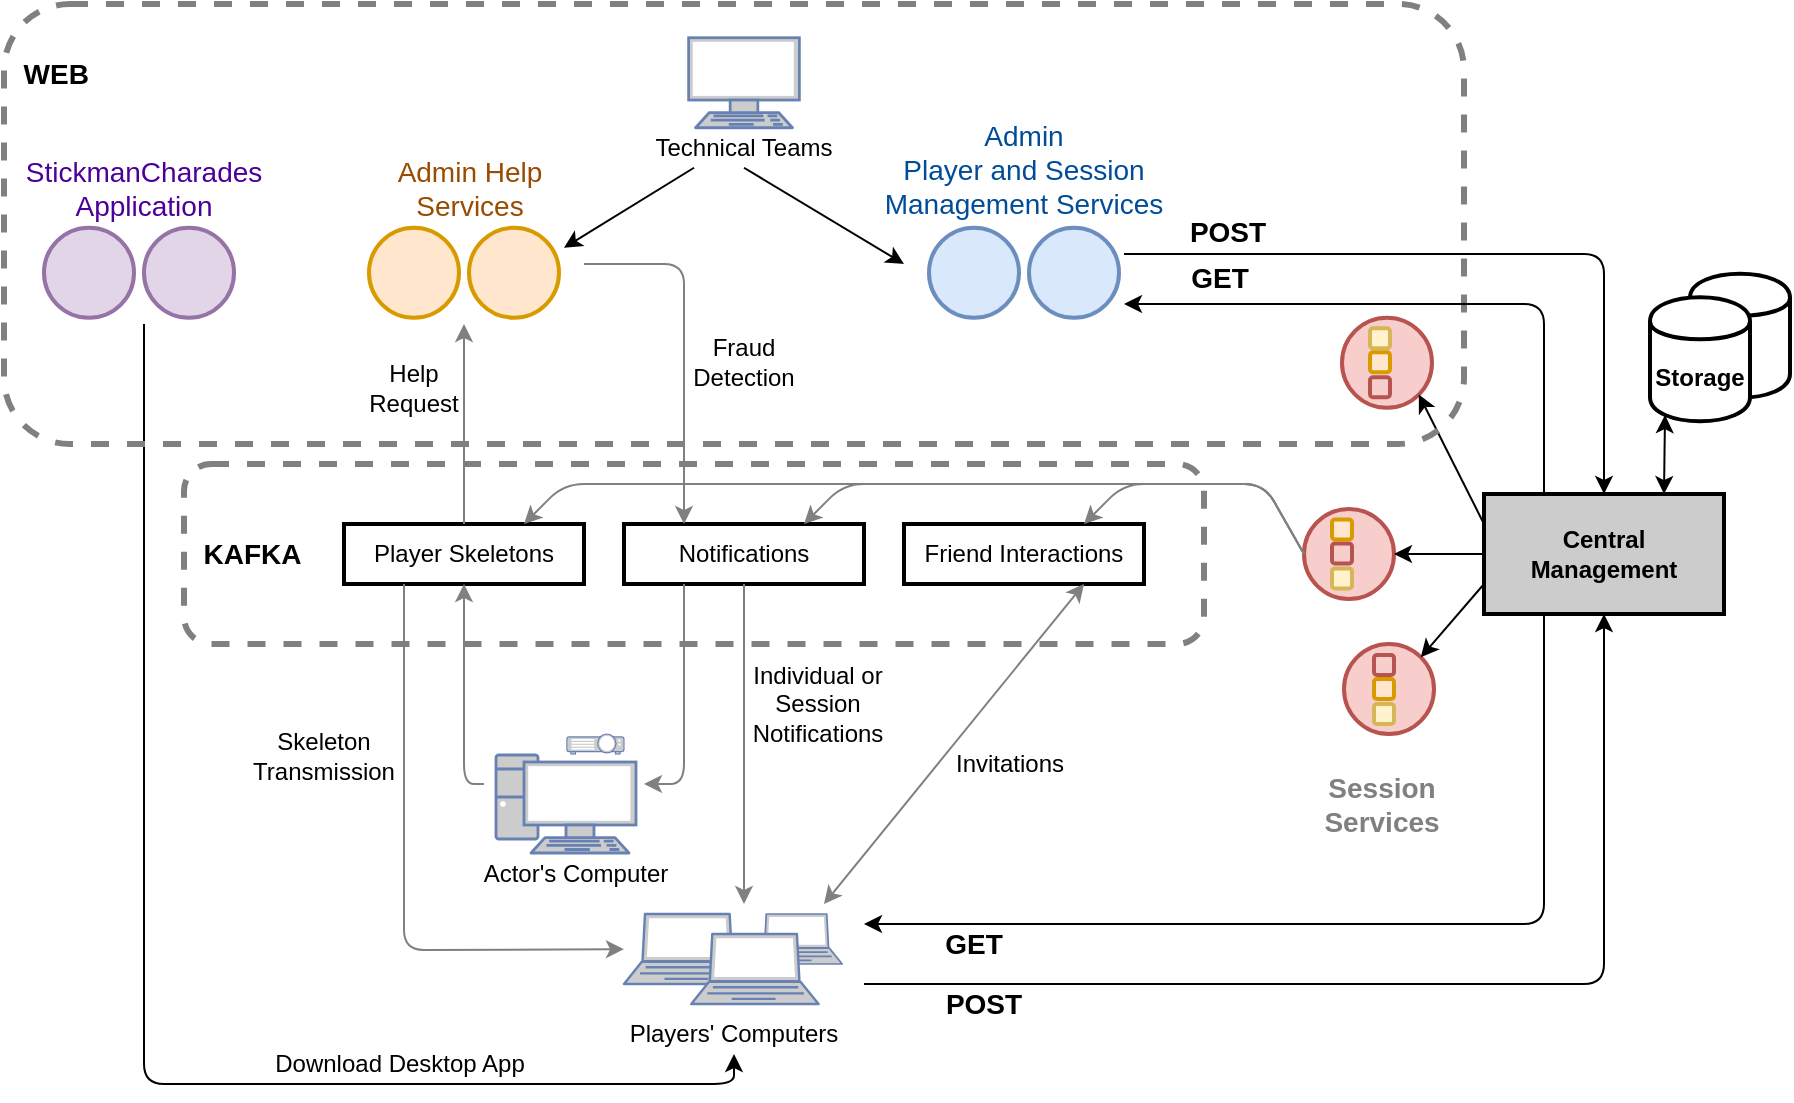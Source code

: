 <mxfile version="13.0.1" type="device"><diagram id="xK5Qp-cx0cO69CHTdVYa" name="Page-1"><mxGraphModel dx="1108" dy="612" grid="1" gridSize="10" guides="1" tooltips="1" connect="1" arrows="1" fold="1" page="1" pageScale="1" pageWidth="850" pageHeight="1100" math="0" shadow="0"><root><mxCell id="0"/><mxCell id="1" parent="0"/><mxCell id="6e1L3W-9HXjMwDbiu6WL-67" value="" style="shape=cylinder;whiteSpace=wrap;html=1;boundedLbl=1;backgroundOutline=1;strokeColor=#000000;strokeWidth=2;fillColor=#FFFFFF;" vertex="1" parent="1"><mxGeometry x="853" y="144.87" width="50" height="62" as="geometry"/></mxCell><mxCell id="6e1L3W-9HXjMwDbiu6WL-1" value="&lt;b&gt;&lt;font style=&quot;font-size: 14px&quot;&gt;&amp;nbsp; KAFKA&lt;/font&gt;&lt;/b&gt;" style="rounded=1;whiteSpace=wrap;html=1;fillColor=none;dashed=1;strokeWidth=3;align=left;strokeColor=#808080;" vertex="1" parent="1"><mxGeometry x="100" y="240" width="510" height="90" as="geometry"/></mxCell><mxCell id="6e1L3W-9HXjMwDbiu6WL-2" value="Player Skeletons" style="rounded=0;whiteSpace=wrap;html=1;strokeWidth=2;fillColor=none;" vertex="1" parent="1"><mxGeometry x="180" y="270" width="120" height="30" as="geometry"/></mxCell><mxCell id="6e1L3W-9HXjMwDbiu6WL-3" value="Notifications" style="rounded=0;whiteSpace=wrap;html=1;strokeWidth=2;fillColor=none;" vertex="1" parent="1"><mxGeometry x="320" y="270" width="120" height="30" as="geometry"/></mxCell><mxCell id="6e1L3W-9HXjMwDbiu6WL-4" value="Friend Interactions" style="rounded=0;whiteSpace=wrap;html=1;strokeWidth=2;fillColor=none;" vertex="1" parent="1"><mxGeometry x="460" y="270" width="120" height="30" as="geometry"/></mxCell><mxCell id="6e1L3W-9HXjMwDbiu6WL-6" value="&lt;b&gt;Central&lt;br&gt;Management&lt;/b&gt;" style="rounded=0;whiteSpace=wrap;html=1;strokeColor=#000000;strokeWidth=2;fillColor=#CCCCCC;" vertex="1" parent="1"><mxGeometry x="750" y="255" width="120" height="60" as="geometry"/></mxCell><mxCell id="6e1L3W-9HXjMwDbiu6WL-7" value="" style="ellipse;whiteSpace=wrap;html=1;aspect=fixed;strokeColor=#b85450;strokeWidth=2;fillColor=#f8cecc;" vertex="1" parent="1"><mxGeometry x="679" y="166.87" width="45" height="45" as="geometry"/></mxCell><mxCell id="6e1L3W-9HXjMwDbiu6WL-8" value="" style="ellipse;whiteSpace=wrap;html=1;aspect=fixed;strokeColor=#b85450;strokeWidth=2;fillColor=#f8cecc;" vertex="1" parent="1"><mxGeometry x="660" y="262.5" width="45" height="45" as="geometry"/></mxCell><mxCell id="6e1L3W-9HXjMwDbiu6WL-9" value="" style="ellipse;whiteSpace=wrap;html=1;aspect=fixed;strokeColor=#b85450;strokeWidth=2;fillColor=#f8cecc;" vertex="1" parent="1"><mxGeometry x="680" y="330" width="45" height="45" as="geometry"/></mxCell><mxCell id="6e1L3W-9HXjMwDbiu6WL-10" value="" style="endArrow=classic;html=1;entryX=1;entryY=0;entryDx=0;entryDy=0;exitX=0;exitY=0.75;exitDx=0;exitDy=0;" edge="1" parent="1" source="6e1L3W-9HXjMwDbiu6WL-6" target="6e1L3W-9HXjMwDbiu6WL-9"><mxGeometry width="50" height="50" relative="1" as="geometry"><mxPoint x="780" y="430" as="sourcePoint"/><mxPoint x="830" y="380" as="targetPoint"/></mxGeometry></mxCell><mxCell id="6e1L3W-9HXjMwDbiu6WL-11" value="" style="endArrow=classic;html=1;entryX=1;entryY=0.5;entryDx=0;entryDy=0;exitX=0;exitY=0.5;exitDx=0;exitDy=0;" edge="1" parent="1" source="6e1L3W-9HXjMwDbiu6WL-6" target="6e1L3W-9HXjMwDbiu6WL-8"><mxGeometry width="50" height="50" relative="1" as="geometry"><mxPoint x="790" y="310" as="sourcePoint"/><mxPoint x="728.41" y="346.59" as="targetPoint"/></mxGeometry></mxCell><mxCell id="6e1L3W-9HXjMwDbiu6WL-12" value="" style="endArrow=classic;html=1;entryX=1;entryY=1;entryDx=0;entryDy=0;exitX=0;exitY=0.25;exitDx=0;exitDy=0;" edge="1" parent="1" source="6e1L3W-9HXjMwDbiu6WL-6" target="6e1L3W-9HXjMwDbiu6WL-7"><mxGeometry width="50" height="50" relative="1" as="geometry"><mxPoint x="790" y="295" as="sourcePoint"/><mxPoint x="715" y="295" as="targetPoint"/></mxGeometry></mxCell><mxCell id="6e1L3W-9HXjMwDbiu6WL-13" value="" style="rounded=1;whiteSpace=wrap;html=1;strokeColor=#d79b00;strokeWidth=2;fillColor=#ffe6cc;" vertex="1" parent="1"><mxGeometry x="695" y="347.5" width="10" height="10" as="geometry"/></mxCell><mxCell id="6e1L3W-9HXjMwDbiu6WL-14" value="" style="rounded=1;whiteSpace=wrap;html=1;strokeColor=#d6b656;strokeWidth=2;fillColor=#fff2cc;" vertex="1" parent="1"><mxGeometry x="695" y="360" width="10" height="10" as="geometry"/></mxCell><mxCell id="6e1L3W-9HXjMwDbiu6WL-15" value="" style="rounded=1;whiteSpace=wrap;html=1;strokeColor=#b85450;strokeWidth=2;fillColor=#f8cecc;" vertex="1" parent="1"><mxGeometry x="695" y="335.5" width="10" height="10" as="geometry"/></mxCell><mxCell id="6e1L3W-9HXjMwDbiu6WL-17" value="" style="rounded=1;whiteSpace=wrap;html=1;strokeColor=#b85450;strokeWidth=2;fillColor=#f8cecc;" vertex="1" parent="1"><mxGeometry x="674" y="279.75" width="10" height="10" as="geometry"/></mxCell><mxCell id="6e1L3W-9HXjMwDbiu6WL-18" value="" style="rounded=1;whiteSpace=wrap;html=1;strokeColor=#d6b656;strokeWidth=2;fillColor=#fff2cc;" vertex="1" parent="1"><mxGeometry x="674" y="292.25" width="10" height="10" as="geometry"/></mxCell><mxCell id="6e1L3W-9HXjMwDbiu6WL-19" value="" style="rounded=1;whiteSpace=wrap;html=1;strokeColor=#d79b00;strokeWidth=2;fillColor=#ffe6cc;" vertex="1" parent="1"><mxGeometry x="674" y="267.75" width="10" height="10" as="geometry"/></mxCell><mxCell id="6e1L3W-9HXjMwDbiu6WL-20" value="" style="rounded=1;whiteSpace=wrap;html=1;strokeColor=#d79b00;strokeWidth=2;fillColor=#ffe6cc;" vertex="1" parent="1"><mxGeometry x="693" y="184.12" width="10" height="10" as="geometry"/></mxCell><mxCell id="6e1L3W-9HXjMwDbiu6WL-21" value="" style="rounded=1;whiteSpace=wrap;html=1;strokeColor=#b85450;strokeWidth=2;fillColor=#f8cecc;" vertex="1" parent="1"><mxGeometry x="693" y="196.62" width="10" height="10" as="geometry"/></mxCell><mxCell id="6e1L3W-9HXjMwDbiu6WL-22" value="" style="rounded=1;whiteSpace=wrap;html=1;strokeColor=#d6b656;strokeWidth=2;fillColor=#fff2cc;" vertex="1" parent="1"><mxGeometry x="693" y="172.12" width="10" height="10" as="geometry"/></mxCell><mxCell id="6e1L3W-9HXjMwDbiu6WL-24" value="&lt;font style=&quot;font-size: 14px&quot; color=&quot;#808080&quot;&gt;&lt;b&gt;Session&lt;br&gt;Services&lt;/b&gt;&lt;/font&gt;" style="text;html=1;strokeColor=none;fillColor=none;align=center;verticalAlign=middle;whiteSpace=wrap;rounded=0;" vertex="1" parent="1"><mxGeometry x="679" y="400" width="40" height="20" as="geometry"/></mxCell><mxCell id="6e1L3W-9HXjMwDbiu6WL-27" value="" style="fontColor=#0066CC;verticalAlign=top;verticalLabelPosition=bottom;labelPosition=center;align=center;html=1;outlineConnect=0;fillColor=#CCCCCC;strokeColor=#6881B3;gradientColor=none;gradientDirection=north;strokeWidth=2;shape=mxgraph.networks.pc;" vertex="1" parent="1"><mxGeometry x="256" y="385.5" width="70" height="49" as="geometry"/></mxCell><mxCell id="6e1L3W-9HXjMwDbiu6WL-29" value="" style="endArrow=classic;html=1;exitX=0;exitY=0.5;exitDx=0;exitDy=0;entryX=0.75;entryY=0;entryDx=0;entryDy=0;strokeColor=#808080;" edge="1" parent="1" source="6e1L3W-9HXjMwDbiu6WL-8" target="6e1L3W-9HXjMwDbiu6WL-4"><mxGeometry width="50" height="50" relative="1" as="geometry"><mxPoint x="410" y="480" as="sourcePoint"/><mxPoint x="460" y="430" as="targetPoint"/><Array as="points"><mxPoint x="640" y="250"/><mxPoint x="570" y="250"/></Array></mxGeometry></mxCell><mxCell id="6e1L3W-9HXjMwDbiu6WL-30" value="" style="endArrow=classic;html=1;exitX=0;exitY=0.5;exitDx=0;exitDy=0;entryX=0.75;entryY=0;entryDx=0;entryDy=0;strokeColor=#808080;" edge="1" parent="1" source="6e1L3W-9HXjMwDbiu6WL-8" target="6e1L3W-9HXjMwDbiu6WL-3"><mxGeometry width="50" height="50" relative="1" as="geometry"><mxPoint x="670" y="295" as="sourcePoint"/><mxPoint x="560" y="280" as="targetPoint"/><Array as="points"><mxPoint x="640" y="250"/><mxPoint x="430" y="250"/></Array></mxGeometry></mxCell><mxCell id="6e1L3W-9HXjMwDbiu6WL-31" value="" style="endArrow=classic;html=1;exitX=0;exitY=0.5;exitDx=0;exitDy=0;entryX=0.75;entryY=0;entryDx=0;entryDy=0;strokeColor=#808080;" edge="1" parent="1" source="6e1L3W-9HXjMwDbiu6WL-8" target="6e1L3W-9HXjMwDbiu6WL-2"><mxGeometry width="50" height="50" relative="1" as="geometry"><mxPoint x="670" y="295" as="sourcePoint"/><mxPoint x="420" y="280" as="targetPoint"/><Array as="points"><mxPoint x="640" y="250"/><mxPoint x="290" y="250"/></Array></mxGeometry></mxCell><mxCell id="6e1L3W-9HXjMwDbiu6WL-32" value="" style="ellipse;whiteSpace=wrap;html=1;aspect=fixed;strokeColor=#d79b00;strokeWidth=2;fillColor=#ffe6cc;" vertex="1" parent="1"><mxGeometry x="192.5" y="121.87" width="45" height="45" as="geometry"/></mxCell><mxCell id="6e1L3W-9HXjMwDbiu6WL-33" value="" style="ellipse;whiteSpace=wrap;html=1;aspect=fixed;strokeColor=#d79b00;strokeWidth=2;fillColor=#ffe6cc;" vertex="1" parent="1"><mxGeometry x="242.5" y="121.87" width="45" height="45" as="geometry"/></mxCell><mxCell id="6e1L3W-9HXjMwDbiu6WL-34" value="&lt;span style=&quot;font-size: 14px&quot;&gt;&lt;font color=&quot;#994c00&quot;&gt;Admin Help Services&lt;/font&gt;&lt;/span&gt;" style="text;html=1;strokeColor=none;fillColor=none;align=center;verticalAlign=middle;whiteSpace=wrap;rounded=0;" vertex="1" parent="1"><mxGeometry x="202.5" y="91.87" width="80" height="20" as="geometry"/></mxCell><mxCell id="6e1L3W-9HXjMwDbiu6WL-35" value="" style="endArrow=classic;html=1;strokeColor=#808080;exitX=0.5;exitY=0;exitDx=0;exitDy=0;" edge="1" parent="1" source="6e1L3W-9HXjMwDbiu6WL-2"><mxGeometry width="50" height="50" relative="1" as="geometry"><mxPoint x="170" y="200" as="sourcePoint"/><mxPoint x="240" y="170" as="targetPoint"/><Array as="points"/></mxGeometry></mxCell><mxCell id="6e1L3W-9HXjMwDbiu6WL-36" value="" style="endArrow=classic;html=1;strokeColor=#808080;entryX=0.25;entryY=0;entryDx=0;entryDy=0;" edge="1" parent="1" target="6e1L3W-9HXjMwDbiu6WL-3"><mxGeometry width="50" height="50" relative="1" as="geometry"><mxPoint x="300" y="140" as="sourcePoint"/><mxPoint x="220.5" y="145" as="targetPoint"/><Array as="points"><mxPoint x="350" y="140"/></Array></mxGeometry></mxCell><mxCell id="6e1L3W-9HXjMwDbiu6WL-37" value="" style="endArrow=classic;html=1;strokeColor=#808080;entryX=0.5;entryY=1;entryDx=0;entryDy=0;" edge="1" parent="1" target="6e1L3W-9HXjMwDbiu6WL-2"><mxGeometry width="50" height="50" relative="1" as="geometry"><mxPoint x="250" y="400" as="sourcePoint"/><mxPoint x="208" y="335.5" as="targetPoint"/><Array as="points"><mxPoint x="240" y="400"/></Array></mxGeometry></mxCell><mxCell id="6e1L3W-9HXjMwDbiu6WL-38" value="" style="endArrow=classic;html=1;strokeColor=#808080;exitX=0.25;exitY=1;exitDx=0;exitDy=0;" edge="1" parent="1" source="6e1L3W-9HXjMwDbiu6WL-3"><mxGeometry width="50" height="50" relative="1" as="geometry"><mxPoint x="280" y="123" as="sourcePoint"/><mxPoint x="330" y="400" as="targetPoint"/><Array as="points"><mxPoint x="350" y="400"/></Array></mxGeometry></mxCell><mxCell id="6e1L3W-9HXjMwDbiu6WL-39" value="" style="fontColor=#0066CC;verticalAlign=top;verticalLabelPosition=bottom;labelPosition=center;align=center;html=1;outlineConnect=0;fillColor=#CCCCCC;strokeColor=#6881B3;gradientColor=none;gradientDirection=north;strokeWidth=2;shape=mxgraph.networks.laptop;" vertex="1" parent="1"><mxGeometry x="320" y="465" width="63.64" height="35" as="geometry"/></mxCell><mxCell id="6e1L3W-9HXjMwDbiu6WL-41" value="" style="fontColor=#0066CC;verticalAlign=top;verticalLabelPosition=bottom;labelPosition=center;align=center;html=1;outlineConnect=0;fillColor=#CCCCCC;strokeColor=#6881B3;gradientColor=none;gradientDirection=north;strokeWidth=2;shape=mxgraph.networks.laptop;" vertex="1" parent="1"><mxGeometry x="383.64" y="465" width="45.46" height="25" as="geometry"/></mxCell><mxCell id="6e1L3W-9HXjMwDbiu6WL-40" value="" style="fontColor=#0066CC;verticalAlign=top;verticalLabelPosition=bottom;labelPosition=center;align=center;html=1;outlineConnect=0;fillColor=#CCCCCC;strokeColor=#6881B3;gradientColor=none;gradientDirection=north;strokeWidth=2;shape=mxgraph.networks.laptop;" vertex="1" parent="1"><mxGeometry x="353.64" y="475" width="63.64" height="35" as="geometry"/></mxCell><mxCell id="6e1L3W-9HXjMwDbiu6WL-42" value="Actor's Computer" style="text;html=1;strokeColor=none;fillColor=none;align=center;verticalAlign=middle;whiteSpace=wrap;rounded=0;" vertex="1" parent="1"><mxGeometry x="246" y="434.5" width="100" height="20" as="geometry"/></mxCell><mxCell id="6e1L3W-9HXjMwDbiu6WL-43" value="Players' Computers" style="text;html=1;strokeColor=none;fillColor=none;align=center;verticalAlign=middle;whiteSpace=wrap;rounded=0;" vertex="1" parent="1"><mxGeometry x="310" y="515" width="130" height="20" as="geometry"/></mxCell><mxCell id="6e1L3W-9HXjMwDbiu6WL-44" value="" style="endArrow=classic;html=1;strokeColor=#808080;exitX=0.25;exitY=1;exitDx=0;exitDy=0;" edge="1" parent="1" source="6e1L3W-9HXjMwDbiu6WL-2" target="6e1L3W-9HXjMwDbiu6WL-39"><mxGeometry width="50" height="50" relative="1" as="geometry"><mxPoint x="360" y="310" as="sourcePoint"/><mxPoint x="230" y="500" as="targetPoint"/><Array as="points"><mxPoint x="210" y="483"/></Array></mxGeometry></mxCell><mxCell id="6e1L3W-9HXjMwDbiu6WL-49" value="" style="ellipse;whiteSpace=wrap;html=1;aspect=fixed;strokeColor=#6c8ebf;strokeWidth=2;fillColor=#dae8fc;" vertex="1" parent="1"><mxGeometry x="472.5" y="121.87" width="45" height="45" as="geometry"/></mxCell><mxCell id="6e1L3W-9HXjMwDbiu6WL-50" value="" style="ellipse;whiteSpace=wrap;html=1;aspect=fixed;strokeColor=#6c8ebf;strokeWidth=2;fillColor=#dae8fc;" vertex="1" parent="1"><mxGeometry x="522.5" y="121.87" width="45" height="45" as="geometry"/></mxCell><mxCell id="6e1L3W-9HXjMwDbiu6WL-51" value="&lt;span style=&quot;font-size: 14px&quot;&gt;&lt;font color=&quot;#004c99&quot;&gt;Admin &lt;br&gt;Player and Session Management Services&lt;/font&gt;&lt;/span&gt;" style="text;html=1;strokeColor=none;fillColor=none;align=center;verticalAlign=middle;whiteSpace=wrap;rounded=0;" vertex="1" parent="1"><mxGeometry x="445" y="78.49" width="150" height="29.38" as="geometry"/></mxCell><mxCell id="6e1L3W-9HXjMwDbiu6WL-52" value="" style="endArrow=classic;startArrow=classic;html=1;strokeColor=#808080;entryX=0.75;entryY=1;entryDx=0;entryDy=0;" edge="1" parent="1" target="6e1L3W-9HXjMwDbiu6WL-4"><mxGeometry width="50" height="50" relative="1" as="geometry"><mxPoint x="420" y="460" as="sourcePoint"/><mxPoint x="490" y="440" as="targetPoint"/><Array as="points"/></mxGeometry></mxCell><mxCell id="6e1L3W-9HXjMwDbiu6WL-53" value="" style="endArrow=classic;html=1;strokeColor=#808080;exitX=0.5;exitY=1;exitDx=0;exitDy=0;" edge="1" parent="1" source="6e1L3W-9HXjMwDbiu6WL-3"><mxGeometry width="50" height="50" relative="1" as="geometry"><mxPoint x="360" y="310" as="sourcePoint"/><mxPoint x="380" y="460" as="targetPoint"/><Array as="points"/></mxGeometry></mxCell><mxCell id="6e1L3W-9HXjMwDbiu6WL-54" value="" style="fontColor=#0066CC;verticalAlign=top;verticalLabelPosition=bottom;labelPosition=center;align=center;html=1;outlineConnect=0;fillColor=#CCCCCC;strokeColor=#6881B3;gradientColor=none;gradientDirection=north;strokeWidth=2;shape=mxgraph.networks.video_projector;" vertex="1" parent="1"><mxGeometry x="291.43" y="375" width="28.57" height="10" as="geometry"/></mxCell><mxCell id="6e1L3W-9HXjMwDbiu6WL-55" value="" style="endArrow=classic;html=1;exitX=0.25;exitY=1;exitDx=0;exitDy=0;" edge="1" parent="1" source="6e1L3W-9HXjMwDbiu6WL-6"><mxGeometry width="50" height="50" relative="1" as="geometry"><mxPoint x="760" y="310" as="sourcePoint"/><mxPoint x="440" y="470" as="targetPoint"/><Array as="points"><mxPoint x="780" y="470"/></Array></mxGeometry></mxCell><mxCell id="6e1L3W-9HXjMwDbiu6WL-56" value="" style="endArrow=classic;html=1;entryX=0.5;entryY=1;entryDx=0;entryDy=0;" edge="1" parent="1" target="6e1L3W-9HXjMwDbiu6WL-6"><mxGeometry width="50" height="50" relative="1" as="geometry"><mxPoint x="440" y="500" as="sourcePoint"/><mxPoint x="450" y="500" as="targetPoint"/><Array as="points"><mxPoint x="810" y="500"/></Array></mxGeometry></mxCell><mxCell id="6e1L3W-9HXjMwDbiu6WL-57" value="&lt;b&gt;&lt;font style=&quot;font-size: 14px&quot;&gt;POST&lt;/font&gt;&lt;/b&gt;" style="text;html=1;strokeColor=none;fillColor=none;align=center;verticalAlign=middle;whiteSpace=wrap;rounded=0;" vertex="1" parent="1"><mxGeometry x="450" y="500" width="100" height="20" as="geometry"/></mxCell><mxCell id="6e1L3W-9HXjMwDbiu6WL-58" value="&lt;b&gt;&lt;font style=&quot;font-size: 14px&quot;&gt;GET&lt;/font&gt;&lt;/b&gt;" style="text;html=1;strokeColor=none;fillColor=none;align=center;verticalAlign=middle;whiteSpace=wrap;rounded=0;" vertex="1" parent="1"><mxGeometry x="445" y="470" width="100" height="20" as="geometry"/></mxCell><mxCell id="6e1L3W-9HXjMwDbiu6WL-59" value="" style="fontColor=#0066CC;verticalAlign=top;verticalLabelPosition=bottom;labelPosition=center;align=center;html=1;outlineConnect=0;fillColor=#CCCCCC;strokeColor=#6881B3;gradientColor=none;gradientDirection=north;strokeWidth=2;shape=mxgraph.networks.terminal;" vertex="1" parent="1"><mxGeometry x="352.31" y="26.87" width="55.38" height="45" as="geometry"/></mxCell><mxCell id="6e1L3W-9HXjMwDbiu6WL-60" value="Technical Teams" style="text;html=1;strokeColor=none;fillColor=none;align=center;verticalAlign=middle;whiteSpace=wrap;rounded=0;" vertex="1" parent="1"><mxGeometry x="330" y="71.87" width="100" height="20" as="geometry"/></mxCell><mxCell id="6e1L3W-9HXjMwDbiu6WL-61" value="" style="endArrow=classic;html=1;exitX=0.25;exitY=1;exitDx=0;exitDy=0;" edge="1" parent="1" source="6e1L3W-9HXjMwDbiu6WL-60"><mxGeometry width="50" height="50" relative="1" as="geometry"><mxPoint x="760" y="341.87" as="sourcePoint"/><mxPoint x="290" y="131.87" as="targetPoint"/></mxGeometry></mxCell><mxCell id="6e1L3W-9HXjMwDbiu6WL-62" value="" style="endArrow=classic;html=1;exitX=0.5;exitY=1;exitDx=0;exitDy=0;" edge="1" parent="1" source="6e1L3W-9HXjMwDbiu6WL-60"><mxGeometry width="50" height="50" relative="1" as="geometry"><mxPoint x="360" y="96.87" as="sourcePoint"/><mxPoint x="460" y="140" as="targetPoint"/></mxGeometry></mxCell><mxCell id="6e1L3W-9HXjMwDbiu6WL-63" value="" style="endArrow=classic;html=1;entryX=0.5;entryY=1;entryDx=0;entryDy=0;" edge="1" parent="1" target="6e1L3W-9HXjMwDbiu6WL-43"><mxGeometry width="50" height="50" relative="1" as="geometry"><mxPoint x="80" y="170" as="sourcePoint"/><mxPoint x="450" y="500" as="targetPoint"/><Array as="points"><mxPoint x="80" y="550"/><mxPoint x="375" y="550"/></Array></mxGeometry></mxCell><mxCell id="6e1L3W-9HXjMwDbiu6WL-64" value="&lt;font style=&quot;font-size: 12px&quot;&gt;Download Desktop App&lt;/font&gt;" style="text;html=1;strokeColor=none;fillColor=none;align=center;verticalAlign=middle;whiteSpace=wrap;rounded=0;" vertex="1" parent="1"><mxGeometry x="120" y="530" width="176.36" height="20" as="geometry"/></mxCell><mxCell id="6e1L3W-9HXjMwDbiu6WL-66" value="&lt;b&gt;Storage&lt;/b&gt;" style="shape=cylinder;whiteSpace=wrap;html=1;boundedLbl=1;backgroundOutline=1;strokeColor=#000000;strokeWidth=2;fillColor=#FFFFFF;" vertex="1" parent="1"><mxGeometry x="833" y="156.62" width="50" height="62" as="geometry"/></mxCell><mxCell id="6e1L3W-9HXjMwDbiu6WL-68" value="" style="endArrow=classic;startArrow=classic;html=1;strokeColor=#000000;entryX=0.15;entryY=0.95;entryDx=0;entryDy=0;exitX=0.75;exitY=0;exitDx=0;exitDy=0;entryPerimeter=0;" edge="1" parent="1" source="6e1L3W-9HXjMwDbiu6WL-6" target="6e1L3W-9HXjMwDbiu6WL-66"><mxGeometry width="50" height="50" relative="1" as="geometry"><mxPoint x="840" y="260" as="sourcePoint"/><mxPoint x="890" y="210" as="targetPoint"/></mxGeometry></mxCell><mxCell id="6e1L3W-9HXjMwDbiu6WL-69" value="&lt;b&gt;&lt;font style=&quot;font-size: 14px&quot;&gt;&amp;nbsp; WEB&lt;br&gt;&lt;br&gt;&lt;br&gt;&lt;br&gt;&lt;br&gt;&lt;br&gt;&lt;br&gt;&lt;br&gt;&lt;br&gt;&lt;br&gt;&lt;/font&gt;&lt;/b&gt;" style="rounded=1;whiteSpace=wrap;html=1;fillColor=none;dashed=1;strokeWidth=3;align=left;strokeColor=#808080;" vertex="1" parent="1"><mxGeometry x="10" y="10" width="730" height="220" as="geometry"/></mxCell><mxCell id="6e1L3W-9HXjMwDbiu6WL-70" value="" style="endArrow=classic;html=1;strokeColor=#000000;entryX=0.5;entryY=0;entryDx=0;entryDy=0;" edge="1" parent="1" target="6e1L3W-9HXjMwDbiu6WL-6"><mxGeometry width="50" height="50" relative="1" as="geometry"><mxPoint x="570" y="135" as="sourcePoint"/><mxPoint x="710" y="110" as="targetPoint"/><Array as="points"><mxPoint x="810" y="135"/></Array></mxGeometry></mxCell><mxCell id="6e1L3W-9HXjMwDbiu6WL-71" value="&lt;b&gt;&lt;font style=&quot;font-size: 14px&quot;&gt;POST&lt;/font&gt;&lt;/b&gt;" style="text;html=1;strokeColor=none;fillColor=none;align=center;verticalAlign=middle;whiteSpace=wrap;rounded=0;" vertex="1" parent="1"><mxGeometry x="572" y="113.87" width="100" height="20" as="geometry"/></mxCell><mxCell id="6e1L3W-9HXjMwDbiu6WL-73" value="" style="endArrow=classic;html=1;strokeColor=#000000;exitX=0.25;exitY=0;exitDx=0;exitDy=0;" edge="1" parent="1" source="6e1L3W-9HXjMwDbiu6WL-6"><mxGeometry width="50" height="50" relative="1" as="geometry"><mxPoint x="784" y="144.02" as="sourcePoint"/><mxPoint x="570" y="160" as="targetPoint"/><Array as="points"><mxPoint x="780" y="160"/></Array></mxGeometry></mxCell><mxCell id="6e1L3W-9HXjMwDbiu6WL-74" value="&lt;b&gt;&lt;font style=&quot;font-size: 14px&quot;&gt;GET&lt;/font&gt;&lt;/b&gt;" style="text;html=1;strokeColor=none;fillColor=none;align=center;verticalAlign=middle;whiteSpace=wrap;rounded=0;" vertex="1" parent="1"><mxGeometry x="567.5" y="136.62" width="100" height="20" as="geometry"/></mxCell><mxCell id="6e1L3W-9HXjMwDbiu6WL-75" value="" style="ellipse;whiteSpace=wrap;html=1;aspect=fixed;strokeColor=#9673a6;strokeWidth=2;fillColor=#e1d5e7;" vertex="1" parent="1"><mxGeometry x="30" y="121.87" width="45" height="45" as="geometry"/></mxCell><mxCell id="6e1L3W-9HXjMwDbiu6WL-76" value="" style="ellipse;whiteSpace=wrap;html=1;aspect=fixed;strokeColor=#9673a6;strokeWidth=2;fillColor=#e1d5e7;" vertex="1" parent="1"><mxGeometry x="80" y="121.87" width="45" height="45" as="geometry"/></mxCell><mxCell id="6e1L3W-9HXjMwDbiu6WL-77" value="&lt;span style=&quot;font-size: 14px&quot;&gt;&lt;font color=&quot;#4c0099&quot;&gt;StickmanCharades Application&lt;/font&gt;&lt;/span&gt;" style="text;html=1;strokeColor=none;fillColor=none;align=center;verticalAlign=middle;whiteSpace=wrap;rounded=0;" vertex="1" parent="1"><mxGeometry x="40" y="91.87" width="80" height="20" as="geometry"/></mxCell><mxCell id="6e1L3W-9HXjMwDbiu6WL-78" value="&lt;font style=&quot;font-size: 12px&quot;&gt;Skeleton&lt;br&gt;Transmission&lt;br&gt;&lt;/font&gt;" style="text;html=1;strokeColor=none;fillColor=none;align=center;verticalAlign=middle;whiteSpace=wrap;rounded=0;" vertex="1" parent="1"><mxGeometry x="129.5" y="376" width="80" height="20" as="geometry"/></mxCell><mxCell id="6e1L3W-9HXjMwDbiu6WL-79" value="&lt;font style=&quot;font-size: 12px&quot;&gt;Fraud Detection&lt;br&gt;&lt;/font&gt;" style="text;html=1;strokeColor=none;fillColor=none;align=center;verticalAlign=middle;whiteSpace=wrap;rounded=0;" vertex="1" parent="1"><mxGeometry x="340" y="179.37" width="80" height="20" as="geometry"/></mxCell><mxCell id="6e1L3W-9HXjMwDbiu6WL-80" value="&lt;font&gt;&lt;font style=&quot;font-size: 12px&quot;&gt;Help Request&lt;/font&gt;&lt;br&gt;&lt;/font&gt;" style="text;html=1;strokeColor=none;fillColor=none;align=center;verticalAlign=middle;whiteSpace=wrap;rounded=0;" vertex="1" parent="1"><mxGeometry x="179.09" y="191.62" width="71.82" height="20" as="geometry"/></mxCell><mxCell id="6e1L3W-9HXjMwDbiu6WL-81" value="&lt;font style=&quot;font-size: 12px&quot;&gt;Individual or&lt;br&gt;Session Notifications&lt;br&gt;&lt;/font&gt;" style="text;html=1;strokeColor=none;fillColor=none;align=center;verticalAlign=middle;whiteSpace=wrap;rounded=0;" vertex="1" parent="1"><mxGeometry x="377" y="350" width="80" height="20" as="geometry"/></mxCell><mxCell id="6e1L3W-9HXjMwDbiu6WL-82" value="&lt;font style=&quot;font-size: 12px&quot;&gt;Invitations&lt;br&gt;&lt;/font&gt;" style="text;html=1;strokeColor=none;fillColor=none;align=center;verticalAlign=middle;whiteSpace=wrap;rounded=0;" vertex="1" parent="1"><mxGeometry x="472.5" y="380" width="80" height="20" as="geometry"/></mxCell></root></mxGraphModel></diagram></mxfile>